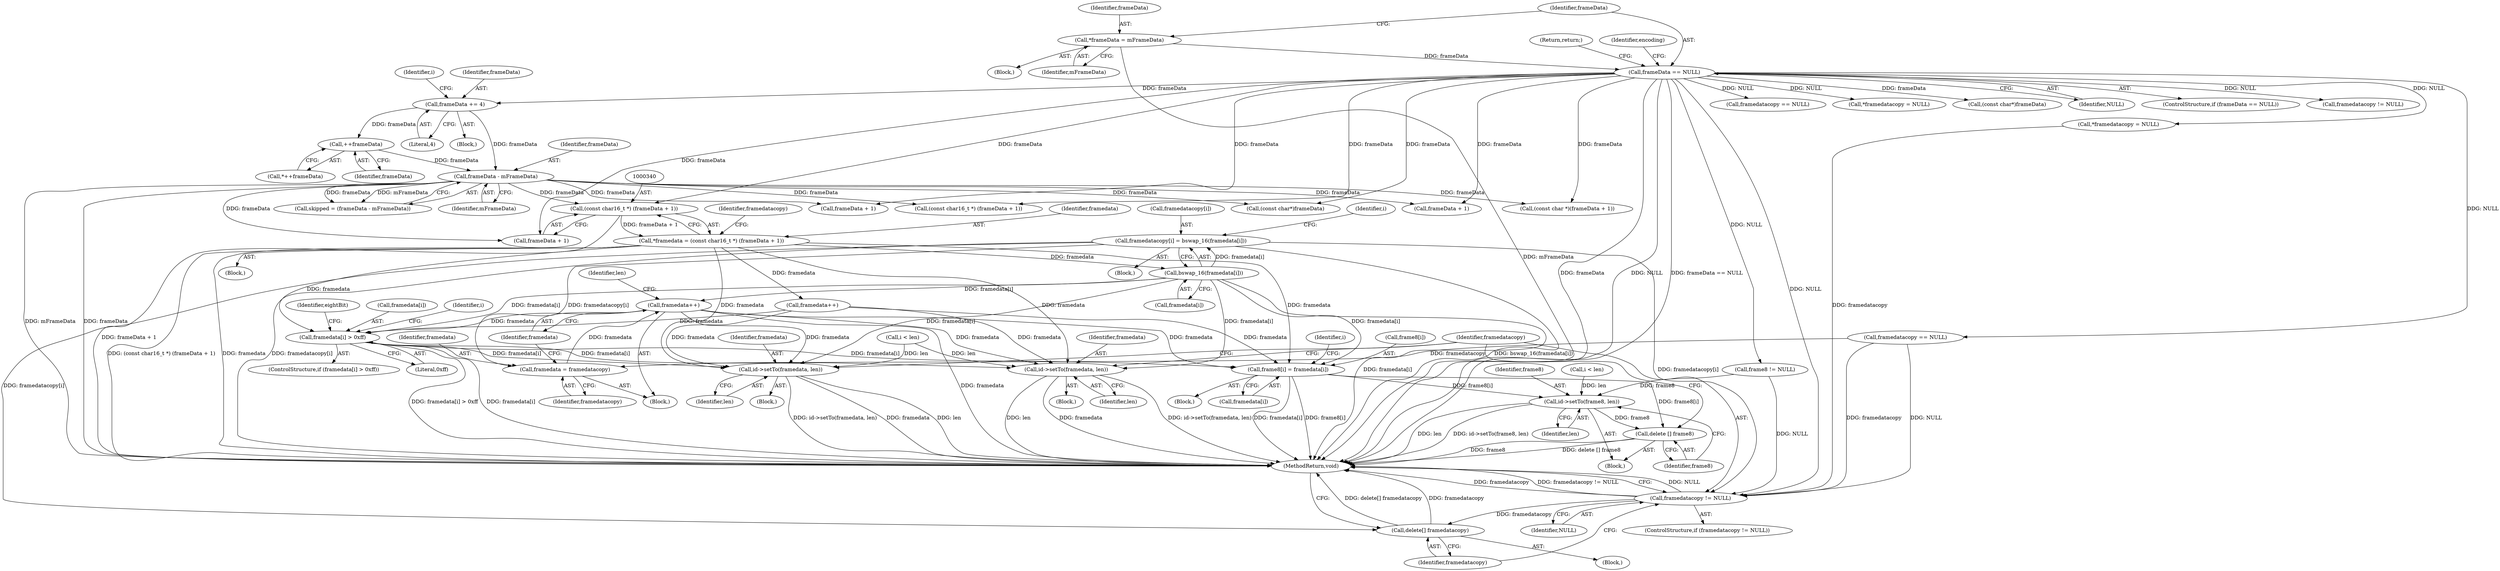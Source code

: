 digraph "0_Android_6d0249be2275fd4086783f259f4e2c54722a7c55_0@API" {
"1000382" [label="(Call,framedatacopy[i] = bswap_16(framedata[i]))"];
"1000386" [label="(Call,bswap_16(framedata[i]))"];
"1000337" [label="(Call,*framedata = (const char16_t *) (frameData + 1))"];
"1000339" [label="(Call,(const char16_t *) (frameData + 1))"];
"1000116" [label="(Call,frameData == NULL)"];
"1000112" [label="(Call,*frameData = mFrameData)"];
"1000207" [label="(Call,frameData - mFrameData)"];
"1000184" [label="(Call,frameData += 4)"];
"1000201" [label="(Call,++frameData)"];
"1000390" [label="(Call,framedata = framedatacopy)"];
"1000393" [label="(Call,framedata++)"];
"1000430" [label="(Call,framedata[i] > 0xff)"];
"1000464" [label="(Call,frame8[i] = framedata[i])"];
"1000471" [label="(Call,id->setTo(frame8, len))"];
"1000474" [label="(Call,delete [] frame8)"];
"1000478" [label="(Call,id->setTo(framedata, len))"];
"1000483" [label="(Call,id->setTo(framedata, len))"];
"1000487" [label="(Call,framedatacopy != NULL)"];
"1000491" [label="(Call,delete[] framedatacopy)"];
"1000205" [label="(Call,skipped = (frameData - mFrameData))"];
"1000287" [label="(Call,framedatacopy == NULL)"];
"1000185" [label="(Identifier,frameData)"];
"1000429" [label="(ControlStructure,if (framedata[i] > 0xff))"];
"1000387" [label="(Call,framedata[i])"];
"1000465" [label="(Call,frame8[i])"];
"1000345" [label="(Call,*framedatacopy = NULL)"];
"1000346" [label="(Identifier,framedatacopy)"];
"1000108" [label="(Block,)"];
"1000463" [label="(Block,)"];
"1000186" [label="(Literal,4)"];
"1000410" [label="(Call,framedata++)"];
"1000478" [label="(Call,id->setTo(framedata, len))"];
"1000248" [label="(Call,frameData + 1)"];
"1000329" [label="(Block,)"];
"1000386" [label="(Call,bswap_16(framedata[i]))"];
"1000207" [label="(Call,frameData - mFrameData)"];
"1000392" [label="(Identifier,framedatacopy)"];
"1000114" [label="(Identifier,mFrameData)"];
"1000273" [label="(Call,*framedatacopy = NULL)"];
"1000482" [label="(Block,)"];
"1000423" [label="(Call,i < len)"];
"1000488" [label="(Identifier,framedatacopy)"];
"1000464" [label="(Call,frame8[i] = framedata[i])"];
"1000458" [label="(Call,i < len)"];
"1000390" [label="(Call,framedata = framedatacopy)"];
"1000491" [label="(Call,delete[] framedatacopy)"];
"1000113" [label="(Identifier,frameData)"];
"1000120" [label="(Return,return;)"];
"1000477" [label="(Block,)"];
"1000493" [label="(MethodReturn,void)"];
"1000366" [label="(Call,framedatacopy == NULL)"];
"1000353" [label="(Block,)"];
"1000437" [label="(Identifier,eightBit)"];
"1000200" [label="(Call,*++frameData)"];
"1000383" [label="(Call,framedatacopy[i])"];
"1000267" [label="(Call,(const char16_t *) (frameData + 1))"];
"1000337" [label="(Call,*framedata = (const char16_t *) (frameData + 1))"];
"1000462" [label="(Identifier,i)"];
"1000160" [label="(Call,(const char*)frameData)"];
"1000382" [label="(Call,framedatacopy[i] = bswap_16(framedata[i]))"];
"1000341" [label="(Call,frameData + 1)"];
"1000393" [label="(Call,framedata++)"];
"1000431" [label="(Call,framedata[i])"];
"1000474" [label="(Call,delete [] frame8)"];
"1000430" [label="(Call,framedata[i] > 0xff)"];
"1000339" [label="(Call,(const char16_t *) (frameData + 1))"];
"1000479" [label="(Identifier,framedata)"];
"1000234" [label="(Call,(const char*)frameData)"];
"1000486" [label="(ControlStructure,if (framedatacopy != NULL))"];
"1000485" [label="(Identifier,len)"];
"1000427" [label="(Identifier,i)"];
"1000209" [label="(Identifier,mFrameData)"];
"1000471" [label="(Call,id->setTo(frame8, len))"];
"1000449" [label="(Call,frame8 != NULL)"];
"1000116" [label="(Call,frameData == NULL)"];
"1000381" [label="(Block,)"];
"1000118" [label="(Identifier,NULL)"];
"1000115" [label="(ControlStructure,if (frameData == NULL))"];
"1000338" [label="(Identifier,framedata)"];
"1000468" [label="(Call,framedata[i])"];
"1000490" [label="(Block,)"];
"1000391" [label="(Identifier,framedata)"];
"1000434" [label="(Literal,0xff)"];
"1000201" [label="(Call,++frameData)"];
"1000189" [label="(Identifier,i)"];
"1000269" [label="(Call,frameData + 1)"];
"1000246" [label="(Call,(const char *)(frameData + 1))"];
"1000380" [label="(Identifier,i)"];
"1000112" [label="(Call,*frameData = mFrameData)"];
"1000208" [label="(Identifier,frameData)"];
"1000117" [label="(Identifier,frameData)"];
"1000318" [label="(Call,framedatacopy != NULL)"];
"1000489" [label="(Identifier,NULL)"];
"1000394" [label="(Identifier,framedata)"];
"1000475" [label="(Identifier,frame8)"];
"1000483" [label="(Call,id->setTo(framedata, len))"];
"1000472" [label="(Identifier,frame8)"];
"1000202" [label="(Identifier,frameData)"];
"1000473" [label="(Identifier,len)"];
"1000396" [label="(Identifier,len)"];
"1000487" [label="(Call,framedatacopy != NULL)"];
"1000492" [label="(Identifier,framedatacopy)"];
"1000480" [label="(Identifier,len)"];
"1000123" [label="(Identifier,encoding)"];
"1000184" [label="(Call,frameData += 4)"];
"1000484" [label="(Identifier,framedata)"];
"1000183" [label="(Block,)"];
"1000452" [label="(Block,)"];
"1000382" -> "1000381"  [label="AST: "];
"1000382" -> "1000386"  [label="CFG: "];
"1000383" -> "1000382"  [label="AST: "];
"1000386" -> "1000382"  [label="AST: "];
"1000380" -> "1000382"  [label="CFG: "];
"1000382" -> "1000493"  [label="DDG: framedatacopy[i]"];
"1000382" -> "1000493"  [label="DDG: bswap_16(framedata[i])"];
"1000386" -> "1000382"  [label="DDG: framedata[i]"];
"1000382" -> "1000390"  [label="DDG: framedatacopy[i]"];
"1000382" -> "1000487"  [label="DDG: framedatacopy[i]"];
"1000382" -> "1000491"  [label="DDG: framedatacopy[i]"];
"1000386" -> "1000387"  [label="CFG: "];
"1000387" -> "1000386"  [label="AST: "];
"1000386" -> "1000493"  [label="DDG: framedata[i]"];
"1000337" -> "1000386"  [label="DDG: framedata"];
"1000386" -> "1000393"  [label="DDG: framedata[i]"];
"1000386" -> "1000430"  [label="DDG: framedata[i]"];
"1000386" -> "1000464"  [label="DDG: framedata[i]"];
"1000386" -> "1000478"  [label="DDG: framedata[i]"];
"1000386" -> "1000483"  [label="DDG: framedata[i]"];
"1000337" -> "1000329"  [label="AST: "];
"1000337" -> "1000339"  [label="CFG: "];
"1000338" -> "1000337"  [label="AST: "];
"1000339" -> "1000337"  [label="AST: "];
"1000346" -> "1000337"  [label="CFG: "];
"1000337" -> "1000493"  [label="DDG: (const char16_t *) (frameData + 1)"];
"1000337" -> "1000493"  [label="DDG: framedata"];
"1000339" -> "1000337"  [label="DDG: frameData + 1"];
"1000337" -> "1000410"  [label="DDG: framedata"];
"1000337" -> "1000430"  [label="DDG: framedata"];
"1000337" -> "1000464"  [label="DDG: framedata"];
"1000337" -> "1000478"  [label="DDG: framedata"];
"1000337" -> "1000483"  [label="DDG: framedata"];
"1000339" -> "1000341"  [label="CFG: "];
"1000340" -> "1000339"  [label="AST: "];
"1000341" -> "1000339"  [label="AST: "];
"1000339" -> "1000493"  [label="DDG: frameData + 1"];
"1000116" -> "1000339"  [label="DDG: frameData"];
"1000207" -> "1000339"  [label="DDG: frameData"];
"1000116" -> "1000115"  [label="AST: "];
"1000116" -> "1000118"  [label="CFG: "];
"1000117" -> "1000116"  [label="AST: "];
"1000118" -> "1000116"  [label="AST: "];
"1000120" -> "1000116"  [label="CFG: "];
"1000123" -> "1000116"  [label="CFG: "];
"1000116" -> "1000493"  [label="DDG: frameData"];
"1000116" -> "1000493"  [label="DDG: NULL"];
"1000116" -> "1000493"  [label="DDG: frameData == NULL"];
"1000112" -> "1000116"  [label="DDG: frameData"];
"1000116" -> "1000160"  [label="DDG: frameData"];
"1000116" -> "1000184"  [label="DDG: frameData"];
"1000116" -> "1000234"  [label="DDG: frameData"];
"1000116" -> "1000246"  [label="DDG: frameData"];
"1000116" -> "1000248"  [label="DDG: frameData"];
"1000116" -> "1000267"  [label="DDG: frameData"];
"1000116" -> "1000269"  [label="DDG: frameData"];
"1000116" -> "1000273"  [label="DDG: NULL"];
"1000116" -> "1000287"  [label="DDG: NULL"];
"1000116" -> "1000318"  [label="DDG: NULL"];
"1000116" -> "1000341"  [label="DDG: frameData"];
"1000116" -> "1000345"  [label="DDG: NULL"];
"1000116" -> "1000366"  [label="DDG: NULL"];
"1000116" -> "1000449"  [label="DDG: NULL"];
"1000116" -> "1000487"  [label="DDG: NULL"];
"1000112" -> "1000108"  [label="AST: "];
"1000112" -> "1000114"  [label="CFG: "];
"1000113" -> "1000112"  [label="AST: "];
"1000114" -> "1000112"  [label="AST: "];
"1000117" -> "1000112"  [label="CFG: "];
"1000112" -> "1000493"  [label="DDG: mFrameData"];
"1000207" -> "1000205"  [label="AST: "];
"1000207" -> "1000209"  [label="CFG: "];
"1000208" -> "1000207"  [label="AST: "];
"1000209" -> "1000207"  [label="AST: "];
"1000205" -> "1000207"  [label="CFG: "];
"1000207" -> "1000493"  [label="DDG: mFrameData"];
"1000207" -> "1000493"  [label="DDG: frameData"];
"1000207" -> "1000205"  [label="DDG: frameData"];
"1000207" -> "1000205"  [label="DDG: mFrameData"];
"1000184" -> "1000207"  [label="DDG: frameData"];
"1000201" -> "1000207"  [label="DDG: frameData"];
"1000207" -> "1000234"  [label="DDG: frameData"];
"1000207" -> "1000246"  [label="DDG: frameData"];
"1000207" -> "1000248"  [label="DDG: frameData"];
"1000207" -> "1000267"  [label="DDG: frameData"];
"1000207" -> "1000269"  [label="DDG: frameData"];
"1000207" -> "1000341"  [label="DDG: frameData"];
"1000184" -> "1000183"  [label="AST: "];
"1000184" -> "1000186"  [label="CFG: "];
"1000185" -> "1000184"  [label="AST: "];
"1000186" -> "1000184"  [label="AST: "];
"1000189" -> "1000184"  [label="CFG: "];
"1000184" -> "1000201"  [label="DDG: frameData"];
"1000201" -> "1000200"  [label="AST: "];
"1000201" -> "1000202"  [label="CFG: "];
"1000202" -> "1000201"  [label="AST: "];
"1000200" -> "1000201"  [label="CFG: "];
"1000390" -> "1000353"  [label="AST: "];
"1000390" -> "1000392"  [label="CFG: "];
"1000391" -> "1000390"  [label="AST: "];
"1000392" -> "1000390"  [label="AST: "];
"1000394" -> "1000390"  [label="CFG: "];
"1000366" -> "1000390"  [label="DDG: framedatacopy"];
"1000390" -> "1000393"  [label="DDG: framedata"];
"1000393" -> "1000353"  [label="AST: "];
"1000393" -> "1000394"  [label="CFG: "];
"1000394" -> "1000393"  [label="AST: "];
"1000396" -> "1000393"  [label="CFG: "];
"1000393" -> "1000493"  [label="DDG: framedata"];
"1000393" -> "1000430"  [label="DDG: framedata"];
"1000393" -> "1000464"  [label="DDG: framedata"];
"1000393" -> "1000478"  [label="DDG: framedata"];
"1000393" -> "1000483"  [label="DDG: framedata"];
"1000430" -> "1000429"  [label="AST: "];
"1000430" -> "1000434"  [label="CFG: "];
"1000431" -> "1000430"  [label="AST: "];
"1000434" -> "1000430"  [label="AST: "];
"1000437" -> "1000430"  [label="CFG: "];
"1000427" -> "1000430"  [label="CFG: "];
"1000430" -> "1000493"  [label="DDG: framedata[i]"];
"1000430" -> "1000493"  [label="DDG: framedata[i] > 0xff"];
"1000410" -> "1000430"  [label="DDG: framedata"];
"1000430" -> "1000464"  [label="DDG: framedata[i]"];
"1000430" -> "1000478"  [label="DDG: framedata[i]"];
"1000430" -> "1000483"  [label="DDG: framedata[i]"];
"1000464" -> "1000463"  [label="AST: "];
"1000464" -> "1000468"  [label="CFG: "];
"1000465" -> "1000464"  [label="AST: "];
"1000468" -> "1000464"  [label="AST: "];
"1000462" -> "1000464"  [label="CFG: "];
"1000464" -> "1000493"  [label="DDG: frame8[i]"];
"1000464" -> "1000493"  [label="DDG: framedata[i]"];
"1000410" -> "1000464"  [label="DDG: framedata"];
"1000464" -> "1000471"  [label="DDG: frame8[i]"];
"1000464" -> "1000474"  [label="DDG: frame8[i]"];
"1000471" -> "1000452"  [label="AST: "];
"1000471" -> "1000473"  [label="CFG: "];
"1000472" -> "1000471"  [label="AST: "];
"1000473" -> "1000471"  [label="AST: "];
"1000475" -> "1000471"  [label="CFG: "];
"1000471" -> "1000493"  [label="DDG: len"];
"1000471" -> "1000493"  [label="DDG: id->setTo(frame8, len)"];
"1000449" -> "1000471"  [label="DDG: frame8"];
"1000458" -> "1000471"  [label="DDG: len"];
"1000471" -> "1000474"  [label="DDG: frame8"];
"1000474" -> "1000452"  [label="AST: "];
"1000474" -> "1000475"  [label="CFG: "];
"1000475" -> "1000474"  [label="AST: "];
"1000488" -> "1000474"  [label="CFG: "];
"1000474" -> "1000493"  [label="DDG: delete [] frame8"];
"1000474" -> "1000493"  [label="DDG: frame8"];
"1000478" -> "1000477"  [label="AST: "];
"1000478" -> "1000480"  [label="CFG: "];
"1000479" -> "1000478"  [label="AST: "];
"1000480" -> "1000478"  [label="AST: "];
"1000488" -> "1000478"  [label="CFG: "];
"1000478" -> "1000493"  [label="DDG: framedata"];
"1000478" -> "1000493"  [label="DDG: len"];
"1000478" -> "1000493"  [label="DDG: id->setTo(framedata, len)"];
"1000410" -> "1000478"  [label="DDG: framedata"];
"1000423" -> "1000478"  [label="DDG: len"];
"1000483" -> "1000482"  [label="AST: "];
"1000483" -> "1000485"  [label="CFG: "];
"1000484" -> "1000483"  [label="AST: "];
"1000485" -> "1000483"  [label="AST: "];
"1000488" -> "1000483"  [label="CFG: "];
"1000483" -> "1000493"  [label="DDG: id->setTo(framedata, len)"];
"1000483" -> "1000493"  [label="DDG: len"];
"1000483" -> "1000493"  [label="DDG: framedata"];
"1000410" -> "1000483"  [label="DDG: framedata"];
"1000423" -> "1000483"  [label="DDG: len"];
"1000487" -> "1000486"  [label="AST: "];
"1000487" -> "1000489"  [label="CFG: "];
"1000488" -> "1000487"  [label="AST: "];
"1000489" -> "1000487"  [label="AST: "];
"1000492" -> "1000487"  [label="CFG: "];
"1000493" -> "1000487"  [label="CFG: "];
"1000487" -> "1000493"  [label="DDG: NULL"];
"1000487" -> "1000493"  [label="DDG: framedatacopy"];
"1000487" -> "1000493"  [label="DDG: framedatacopy != NULL"];
"1000345" -> "1000487"  [label="DDG: framedatacopy"];
"1000366" -> "1000487"  [label="DDG: framedatacopy"];
"1000366" -> "1000487"  [label="DDG: NULL"];
"1000449" -> "1000487"  [label="DDG: NULL"];
"1000487" -> "1000491"  [label="DDG: framedatacopy"];
"1000491" -> "1000490"  [label="AST: "];
"1000491" -> "1000492"  [label="CFG: "];
"1000492" -> "1000491"  [label="AST: "];
"1000493" -> "1000491"  [label="CFG: "];
"1000491" -> "1000493"  [label="DDG: delete[] framedatacopy"];
"1000491" -> "1000493"  [label="DDG: framedatacopy"];
}
